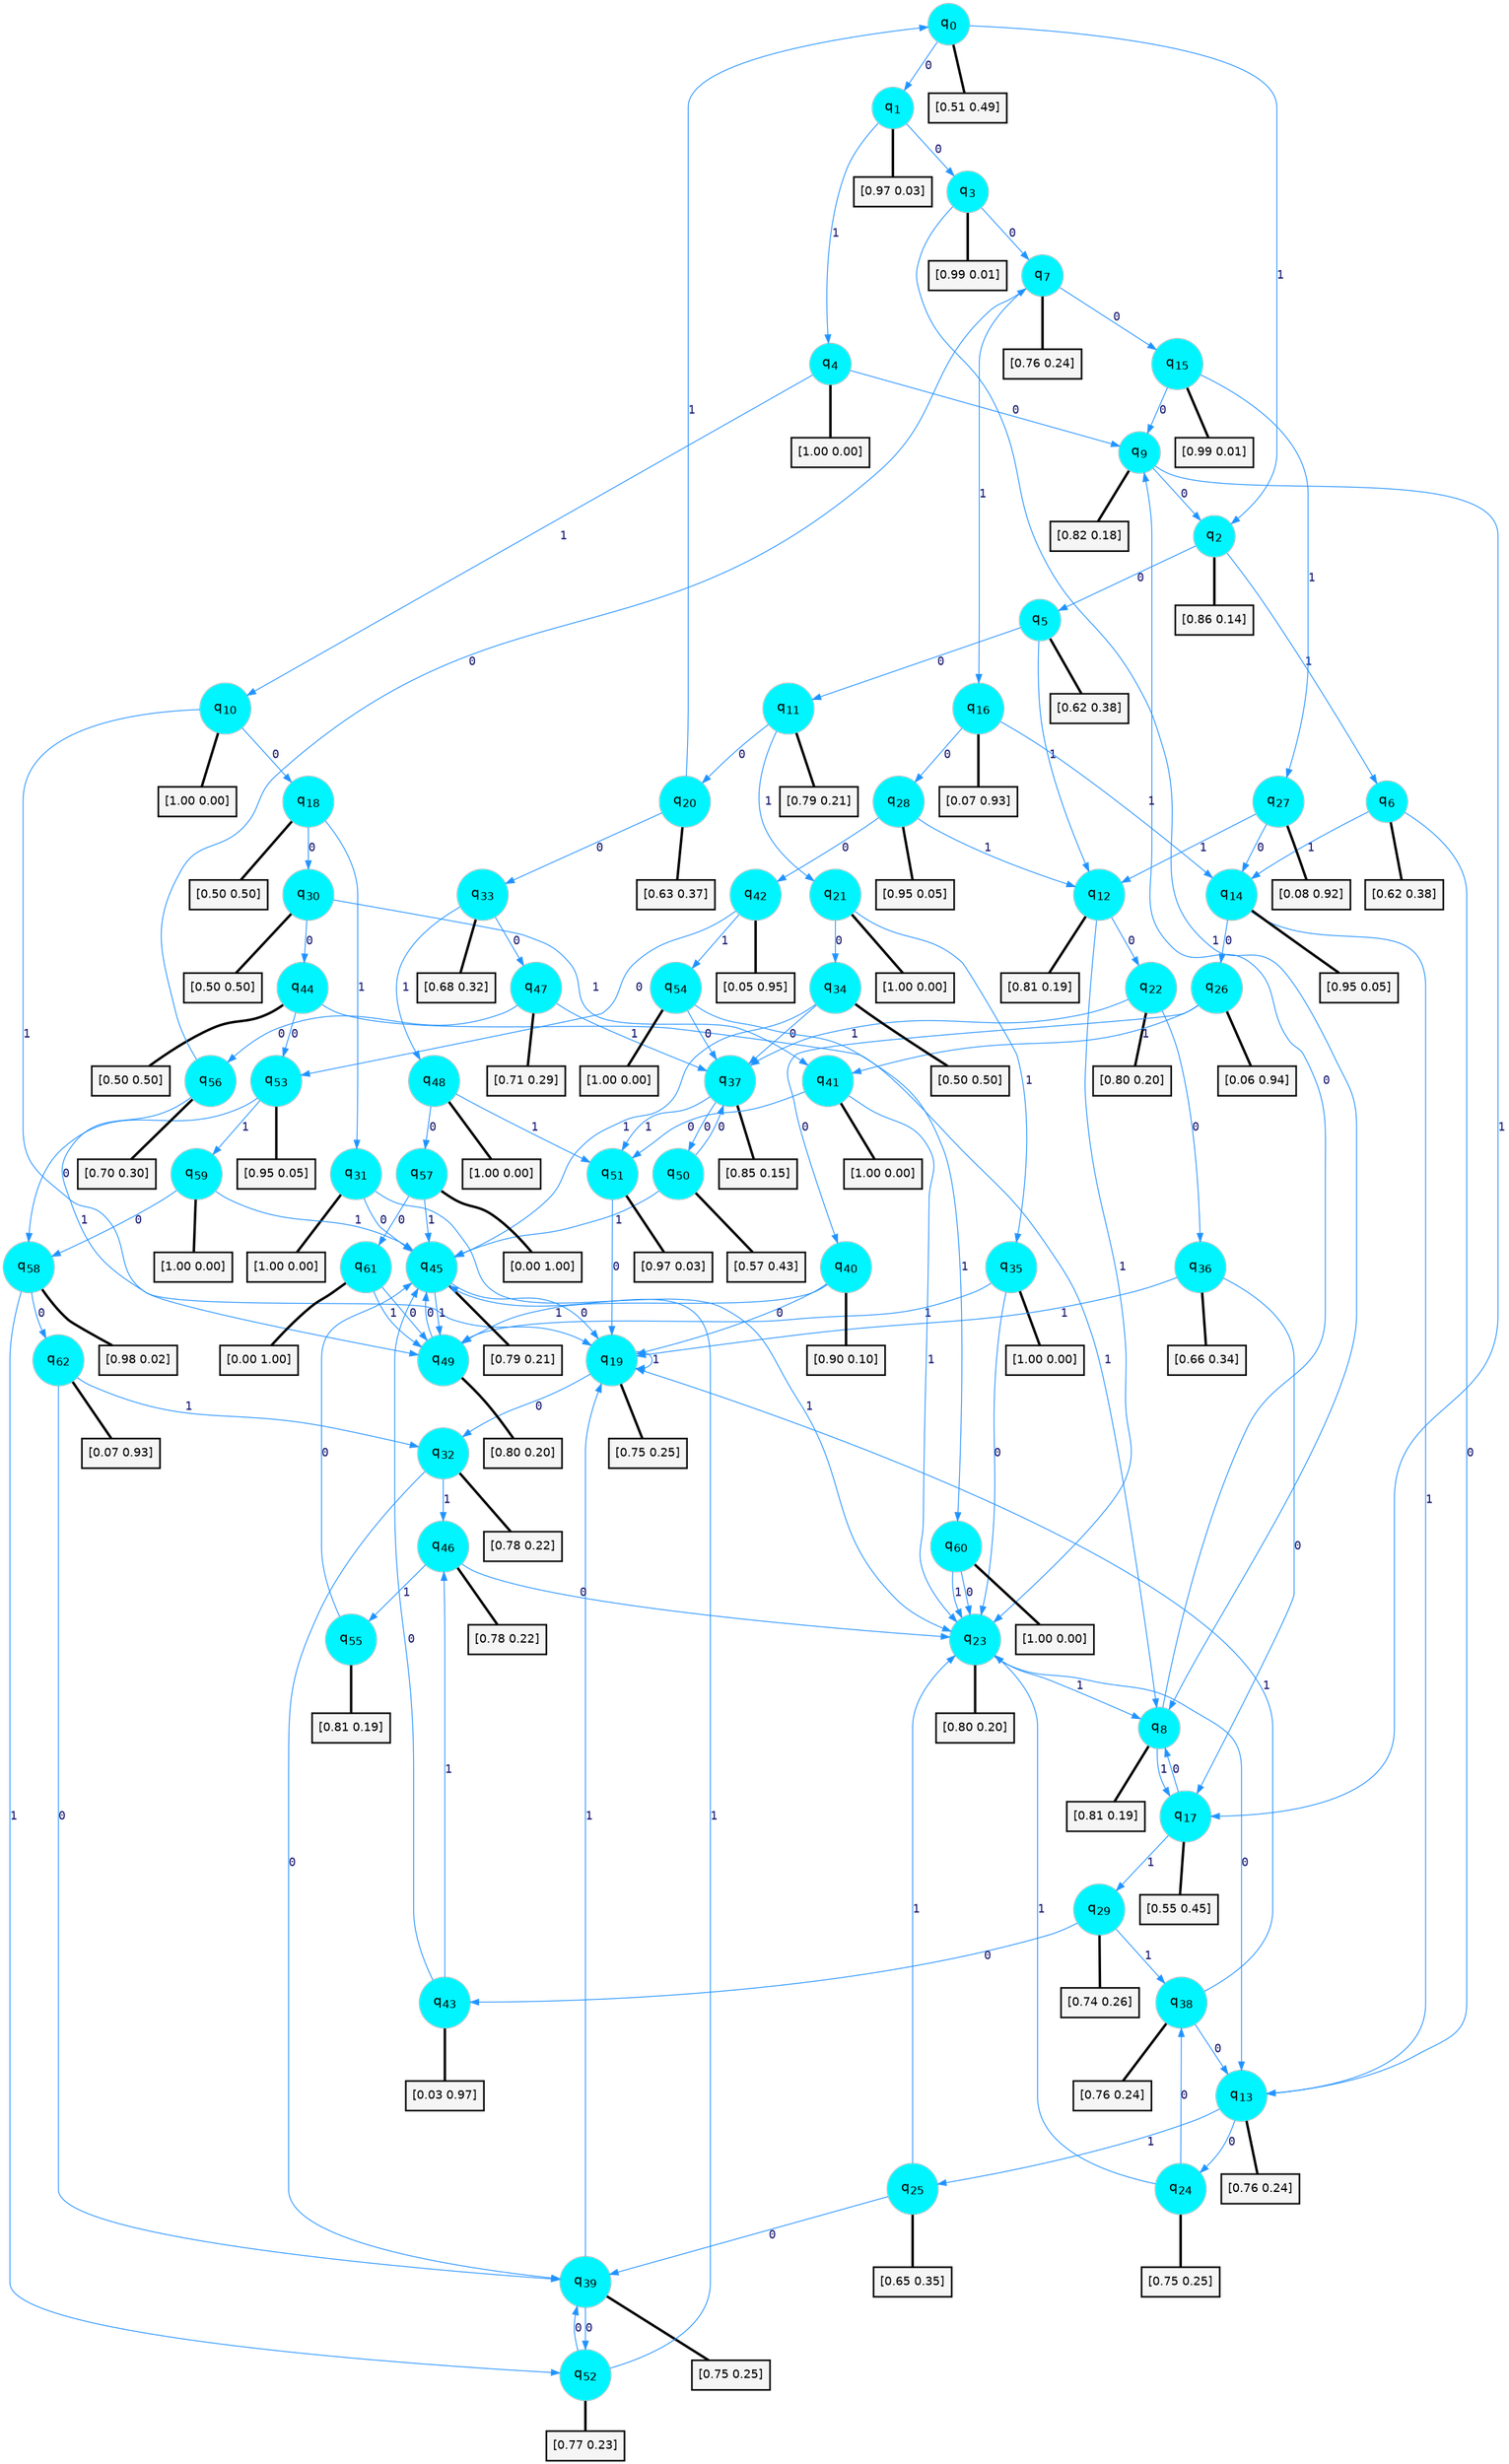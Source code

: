 digraph G {
graph [
bgcolor=transparent, dpi=300, rankdir=TD, size="40,25"];
node [
color=gray, fillcolor=turquoise1, fontcolor=black, fontname=Helvetica, fontsize=16, fontweight=bold, shape=circle, style=filled];
edge [
arrowsize=1, color=dodgerblue1, fontcolor=midnightblue, fontname=courier, fontweight=bold, penwidth=1, style=solid, weight=20];
0[label=<q<SUB>0</SUB>>];
1[label=<q<SUB>1</SUB>>];
2[label=<q<SUB>2</SUB>>];
3[label=<q<SUB>3</SUB>>];
4[label=<q<SUB>4</SUB>>];
5[label=<q<SUB>5</SUB>>];
6[label=<q<SUB>6</SUB>>];
7[label=<q<SUB>7</SUB>>];
8[label=<q<SUB>8</SUB>>];
9[label=<q<SUB>9</SUB>>];
10[label=<q<SUB>10</SUB>>];
11[label=<q<SUB>11</SUB>>];
12[label=<q<SUB>12</SUB>>];
13[label=<q<SUB>13</SUB>>];
14[label=<q<SUB>14</SUB>>];
15[label=<q<SUB>15</SUB>>];
16[label=<q<SUB>16</SUB>>];
17[label=<q<SUB>17</SUB>>];
18[label=<q<SUB>18</SUB>>];
19[label=<q<SUB>19</SUB>>];
20[label=<q<SUB>20</SUB>>];
21[label=<q<SUB>21</SUB>>];
22[label=<q<SUB>22</SUB>>];
23[label=<q<SUB>23</SUB>>];
24[label=<q<SUB>24</SUB>>];
25[label=<q<SUB>25</SUB>>];
26[label=<q<SUB>26</SUB>>];
27[label=<q<SUB>27</SUB>>];
28[label=<q<SUB>28</SUB>>];
29[label=<q<SUB>29</SUB>>];
30[label=<q<SUB>30</SUB>>];
31[label=<q<SUB>31</SUB>>];
32[label=<q<SUB>32</SUB>>];
33[label=<q<SUB>33</SUB>>];
34[label=<q<SUB>34</SUB>>];
35[label=<q<SUB>35</SUB>>];
36[label=<q<SUB>36</SUB>>];
37[label=<q<SUB>37</SUB>>];
38[label=<q<SUB>38</SUB>>];
39[label=<q<SUB>39</SUB>>];
40[label=<q<SUB>40</SUB>>];
41[label=<q<SUB>41</SUB>>];
42[label=<q<SUB>42</SUB>>];
43[label=<q<SUB>43</SUB>>];
44[label=<q<SUB>44</SUB>>];
45[label=<q<SUB>45</SUB>>];
46[label=<q<SUB>46</SUB>>];
47[label=<q<SUB>47</SUB>>];
48[label=<q<SUB>48</SUB>>];
49[label=<q<SUB>49</SUB>>];
50[label=<q<SUB>50</SUB>>];
51[label=<q<SUB>51</SUB>>];
52[label=<q<SUB>52</SUB>>];
53[label=<q<SUB>53</SUB>>];
54[label=<q<SUB>54</SUB>>];
55[label=<q<SUB>55</SUB>>];
56[label=<q<SUB>56</SUB>>];
57[label=<q<SUB>57</SUB>>];
58[label=<q<SUB>58</SUB>>];
59[label=<q<SUB>59</SUB>>];
60[label=<q<SUB>60</SUB>>];
61[label=<q<SUB>61</SUB>>];
62[label=<q<SUB>62</SUB>>];
63[label="[0.51 0.49]", shape=box,fontcolor=black, fontname=Helvetica, fontsize=14, penwidth=2, fillcolor=whitesmoke,color=black];
64[label="[0.97 0.03]", shape=box,fontcolor=black, fontname=Helvetica, fontsize=14, penwidth=2, fillcolor=whitesmoke,color=black];
65[label="[0.86 0.14]", shape=box,fontcolor=black, fontname=Helvetica, fontsize=14, penwidth=2, fillcolor=whitesmoke,color=black];
66[label="[0.99 0.01]", shape=box,fontcolor=black, fontname=Helvetica, fontsize=14, penwidth=2, fillcolor=whitesmoke,color=black];
67[label="[1.00 0.00]", shape=box,fontcolor=black, fontname=Helvetica, fontsize=14, penwidth=2, fillcolor=whitesmoke,color=black];
68[label="[0.62 0.38]", shape=box,fontcolor=black, fontname=Helvetica, fontsize=14, penwidth=2, fillcolor=whitesmoke,color=black];
69[label="[0.62 0.38]", shape=box,fontcolor=black, fontname=Helvetica, fontsize=14, penwidth=2, fillcolor=whitesmoke,color=black];
70[label="[0.76 0.24]", shape=box,fontcolor=black, fontname=Helvetica, fontsize=14, penwidth=2, fillcolor=whitesmoke,color=black];
71[label="[0.81 0.19]", shape=box,fontcolor=black, fontname=Helvetica, fontsize=14, penwidth=2, fillcolor=whitesmoke,color=black];
72[label="[0.82 0.18]", shape=box,fontcolor=black, fontname=Helvetica, fontsize=14, penwidth=2, fillcolor=whitesmoke,color=black];
73[label="[1.00 0.00]", shape=box,fontcolor=black, fontname=Helvetica, fontsize=14, penwidth=2, fillcolor=whitesmoke,color=black];
74[label="[0.79 0.21]", shape=box,fontcolor=black, fontname=Helvetica, fontsize=14, penwidth=2, fillcolor=whitesmoke,color=black];
75[label="[0.81 0.19]", shape=box,fontcolor=black, fontname=Helvetica, fontsize=14, penwidth=2, fillcolor=whitesmoke,color=black];
76[label="[0.76 0.24]", shape=box,fontcolor=black, fontname=Helvetica, fontsize=14, penwidth=2, fillcolor=whitesmoke,color=black];
77[label="[0.95 0.05]", shape=box,fontcolor=black, fontname=Helvetica, fontsize=14, penwidth=2, fillcolor=whitesmoke,color=black];
78[label="[0.99 0.01]", shape=box,fontcolor=black, fontname=Helvetica, fontsize=14, penwidth=2, fillcolor=whitesmoke,color=black];
79[label="[0.07 0.93]", shape=box,fontcolor=black, fontname=Helvetica, fontsize=14, penwidth=2, fillcolor=whitesmoke,color=black];
80[label="[0.55 0.45]", shape=box,fontcolor=black, fontname=Helvetica, fontsize=14, penwidth=2, fillcolor=whitesmoke,color=black];
81[label="[0.50 0.50]", shape=box,fontcolor=black, fontname=Helvetica, fontsize=14, penwidth=2, fillcolor=whitesmoke,color=black];
82[label="[0.75 0.25]", shape=box,fontcolor=black, fontname=Helvetica, fontsize=14, penwidth=2, fillcolor=whitesmoke,color=black];
83[label="[0.63 0.37]", shape=box,fontcolor=black, fontname=Helvetica, fontsize=14, penwidth=2, fillcolor=whitesmoke,color=black];
84[label="[1.00 0.00]", shape=box,fontcolor=black, fontname=Helvetica, fontsize=14, penwidth=2, fillcolor=whitesmoke,color=black];
85[label="[0.80 0.20]", shape=box,fontcolor=black, fontname=Helvetica, fontsize=14, penwidth=2, fillcolor=whitesmoke,color=black];
86[label="[0.80 0.20]", shape=box,fontcolor=black, fontname=Helvetica, fontsize=14, penwidth=2, fillcolor=whitesmoke,color=black];
87[label="[0.75 0.25]", shape=box,fontcolor=black, fontname=Helvetica, fontsize=14, penwidth=2, fillcolor=whitesmoke,color=black];
88[label="[0.65 0.35]", shape=box,fontcolor=black, fontname=Helvetica, fontsize=14, penwidth=2, fillcolor=whitesmoke,color=black];
89[label="[0.06 0.94]", shape=box,fontcolor=black, fontname=Helvetica, fontsize=14, penwidth=2, fillcolor=whitesmoke,color=black];
90[label="[0.08 0.92]", shape=box,fontcolor=black, fontname=Helvetica, fontsize=14, penwidth=2, fillcolor=whitesmoke,color=black];
91[label="[0.95 0.05]", shape=box,fontcolor=black, fontname=Helvetica, fontsize=14, penwidth=2, fillcolor=whitesmoke,color=black];
92[label="[0.74 0.26]", shape=box,fontcolor=black, fontname=Helvetica, fontsize=14, penwidth=2, fillcolor=whitesmoke,color=black];
93[label="[0.50 0.50]", shape=box,fontcolor=black, fontname=Helvetica, fontsize=14, penwidth=2, fillcolor=whitesmoke,color=black];
94[label="[1.00 0.00]", shape=box,fontcolor=black, fontname=Helvetica, fontsize=14, penwidth=2, fillcolor=whitesmoke,color=black];
95[label="[0.78 0.22]", shape=box,fontcolor=black, fontname=Helvetica, fontsize=14, penwidth=2, fillcolor=whitesmoke,color=black];
96[label="[0.68 0.32]", shape=box,fontcolor=black, fontname=Helvetica, fontsize=14, penwidth=2, fillcolor=whitesmoke,color=black];
97[label="[0.50 0.50]", shape=box,fontcolor=black, fontname=Helvetica, fontsize=14, penwidth=2, fillcolor=whitesmoke,color=black];
98[label="[1.00 0.00]", shape=box,fontcolor=black, fontname=Helvetica, fontsize=14, penwidth=2, fillcolor=whitesmoke,color=black];
99[label="[0.66 0.34]", shape=box,fontcolor=black, fontname=Helvetica, fontsize=14, penwidth=2, fillcolor=whitesmoke,color=black];
100[label="[0.85 0.15]", shape=box,fontcolor=black, fontname=Helvetica, fontsize=14, penwidth=2, fillcolor=whitesmoke,color=black];
101[label="[0.76 0.24]", shape=box,fontcolor=black, fontname=Helvetica, fontsize=14, penwidth=2, fillcolor=whitesmoke,color=black];
102[label="[0.75 0.25]", shape=box,fontcolor=black, fontname=Helvetica, fontsize=14, penwidth=2, fillcolor=whitesmoke,color=black];
103[label="[0.90 0.10]", shape=box,fontcolor=black, fontname=Helvetica, fontsize=14, penwidth=2, fillcolor=whitesmoke,color=black];
104[label="[1.00 0.00]", shape=box,fontcolor=black, fontname=Helvetica, fontsize=14, penwidth=2, fillcolor=whitesmoke,color=black];
105[label="[0.05 0.95]", shape=box,fontcolor=black, fontname=Helvetica, fontsize=14, penwidth=2, fillcolor=whitesmoke,color=black];
106[label="[0.03 0.97]", shape=box,fontcolor=black, fontname=Helvetica, fontsize=14, penwidth=2, fillcolor=whitesmoke,color=black];
107[label="[0.50 0.50]", shape=box,fontcolor=black, fontname=Helvetica, fontsize=14, penwidth=2, fillcolor=whitesmoke,color=black];
108[label="[0.79 0.21]", shape=box,fontcolor=black, fontname=Helvetica, fontsize=14, penwidth=2, fillcolor=whitesmoke,color=black];
109[label="[0.78 0.22]", shape=box,fontcolor=black, fontname=Helvetica, fontsize=14, penwidth=2, fillcolor=whitesmoke,color=black];
110[label="[0.71 0.29]", shape=box,fontcolor=black, fontname=Helvetica, fontsize=14, penwidth=2, fillcolor=whitesmoke,color=black];
111[label="[1.00 0.00]", shape=box,fontcolor=black, fontname=Helvetica, fontsize=14, penwidth=2, fillcolor=whitesmoke,color=black];
112[label="[0.80 0.20]", shape=box,fontcolor=black, fontname=Helvetica, fontsize=14, penwidth=2, fillcolor=whitesmoke,color=black];
113[label="[0.57 0.43]", shape=box,fontcolor=black, fontname=Helvetica, fontsize=14, penwidth=2, fillcolor=whitesmoke,color=black];
114[label="[0.97 0.03]", shape=box,fontcolor=black, fontname=Helvetica, fontsize=14, penwidth=2, fillcolor=whitesmoke,color=black];
115[label="[0.77 0.23]", shape=box,fontcolor=black, fontname=Helvetica, fontsize=14, penwidth=2, fillcolor=whitesmoke,color=black];
116[label="[0.95 0.05]", shape=box,fontcolor=black, fontname=Helvetica, fontsize=14, penwidth=2, fillcolor=whitesmoke,color=black];
117[label="[1.00 0.00]", shape=box,fontcolor=black, fontname=Helvetica, fontsize=14, penwidth=2, fillcolor=whitesmoke,color=black];
118[label="[0.81 0.19]", shape=box,fontcolor=black, fontname=Helvetica, fontsize=14, penwidth=2, fillcolor=whitesmoke,color=black];
119[label="[0.70 0.30]", shape=box,fontcolor=black, fontname=Helvetica, fontsize=14, penwidth=2, fillcolor=whitesmoke,color=black];
120[label="[0.00 1.00]", shape=box,fontcolor=black, fontname=Helvetica, fontsize=14, penwidth=2, fillcolor=whitesmoke,color=black];
121[label="[0.98 0.02]", shape=box,fontcolor=black, fontname=Helvetica, fontsize=14, penwidth=2, fillcolor=whitesmoke,color=black];
122[label="[1.00 0.00]", shape=box,fontcolor=black, fontname=Helvetica, fontsize=14, penwidth=2, fillcolor=whitesmoke,color=black];
123[label="[1.00 0.00]", shape=box,fontcolor=black, fontname=Helvetica, fontsize=14, penwidth=2, fillcolor=whitesmoke,color=black];
124[label="[0.00 1.00]", shape=box,fontcolor=black, fontname=Helvetica, fontsize=14, penwidth=2, fillcolor=whitesmoke,color=black];
125[label="[0.07 0.93]", shape=box,fontcolor=black, fontname=Helvetica, fontsize=14, penwidth=2, fillcolor=whitesmoke,color=black];
0->1 [label=0];
0->2 [label=1];
0->63 [arrowhead=none, penwidth=3,color=black];
1->3 [label=0];
1->4 [label=1];
1->64 [arrowhead=none, penwidth=3,color=black];
2->5 [label=0];
2->6 [label=1];
2->65 [arrowhead=none, penwidth=3,color=black];
3->7 [label=0];
3->8 [label=1];
3->66 [arrowhead=none, penwidth=3,color=black];
4->9 [label=0];
4->10 [label=1];
4->67 [arrowhead=none, penwidth=3,color=black];
5->11 [label=0];
5->12 [label=1];
5->68 [arrowhead=none, penwidth=3,color=black];
6->13 [label=0];
6->14 [label=1];
6->69 [arrowhead=none, penwidth=3,color=black];
7->15 [label=0];
7->16 [label=1];
7->70 [arrowhead=none, penwidth=3,color=black];
8->9 [label=0];
8->17 [label=1];
8->71 [arrowhead=none, penwidth=3,color=black];
9->2 [label=0];
9->17 [label=1];
9->72 [arrowhead=none, penwidth=3,color=black];
10->18 [label=0];
10->19 [label=1];
10->73 [arrowhead=none, penwidth=3,color=black];
11->20 [label=0];
11->21 [label=1];
11->74 [arrowhead=none, penwidth=3,color=black];
12->22 [label=0];
12->23 [label=1];
12->75 [arrowhead=none, penwidth=3,color=black];
13->24 [label=0];
13->25 [label=1];
13->76 [arrowhead=none, penwidth=3,color=black];
14->26 [label=0];
14->13 [label=1];
14->77 [arrowhead=none, penwidth=3,color=black];
15->9 [label=0];
15->27 [label=1];
15->78 [arrowhead=none, penwidth=3,color=black];
16->28 [label=0];
16->14 [label=1];
16->79 [arrowhead=none, penwidth=3,color=black];
17->8 [label=0];
17->29 [label=1];
17->80 [arrowhead=none, penwidth=3,color=black];
18->30 [label=0];
18->31 [label=1];
18->81 [arrowhead=none, penwidth=3,color=black];
19->32 [label=0];
19->19 [label=1];
19->82 [arrowhead=none, penwidth=3,color=black];
20->33 [label=0];
20->0 [label=1];
20->83 [arrowhead=none, penwidth=3,color=black];
21->34 [label=0];
21->35 [label=1];
21->84 [arrowhead=none, penwidth=3,color=black];
22->36 [label=0];
22->37 [label=1];
22->85 [arrowhead=none, penwidth=3,color=black];
23->13 [label=0];
23->8 [label=1];
23->86 [arrowhead=none, penwidth=3,color=black];
24->38 [label=0];
24->23 [label=1];
24->87 [arrowhead=none, penwidth=3,color=black];
25->39 [label=0];
25->23 [label=1];
25->88 [arrowhead=none, penwidth=3,color=black];
26->40 [label=0];
26->41 [label=1];
26->89 [arrowhead=none, penwidth=3,color=black];
27->14 [label=0];
27->12 [label=1];
27->90 [arrowhead=none, penwidth=3,color=black];
28->42 [label=0];
28->12 [label=1];
28->91 [arrowhead=none, penwidth=3,color=black];
29->43 [label=0];
29->38 [label=1];
29->92 [arrowhead=none, penwidth=3,color=black];
30->44 [label=0];
30->41 [label=1];
30->93 [arrowhead=none, penwidth=3,color=black];
31->45 [label=0];
31->23 [label=1];
31->94 [arrowhead=none, penwidth=3,color=black];
32->39 [label=0];
32->46 [label=1];
32->95 [arrowhead=none, penwidth=3,color=black];
33->47 [label=0];
33->48 [label=1];
33->96 [arrowhead=none, penwidth=3,color=black];
34->37 [label=0];
34->45 [label=1];
34->97 [arrowhead=none, penwidth=3,color=black];
35->23 [label=0];
35->49 [label=1];
35->98 [arrowhead=none, penwidth=3,color=black];
36->17 [label=0];
36->19 [label=1];
36->99 [arrowhead=none, penwidth=3,color=black];
37->50 [label=0];
37->51 [label=1];
37->100 [arrowhead=none, penwidth=3,color=black];
38->13 [label=0];
38->19 [label=1];
38->101 [arrowhead=none, penwidth=3,color=black];
39->52 [label=0];
39->19 [label=1];
39->102 [arrowhead=none, penwidth=3,color=black];
40->19 [label=0];
40->49 [label=1];
40->103 [arrowhead=none, penwidth=3,color=black];
41->51 [label=0];
41->23 [label=1];
41->104 [arrowhead=none, penwidth=3,color=black];
42->53 [label=0];
42->54 [label=1];
42->105 [arrowhead=none, penwidth=3,color=black];
43->45 [label=0];
43->46 [label=1];
43->106 [arrowhead=none, penwidth=3,color=black];
44->53 [label=0];
44->8 [label=1];
44->107 [arrowhead=none, penwidth=3,color=black];
45->19 [label=0];
45->49 [label=1];
45->108 [arrowhead=none, penwidth=3,color=black];
46->23 [label=0];
46->55 [label=1];
46->109 [arrowhead=none, penwidth=3,color=black];
47->56 [label=0];
47->37 [label=1];
47->110 [arrowhead=none, penwidth=3,color=black];
48->57 [label=0];
48->51 [label=1];
48->111 [arrowhead=none, penwidth=3,color=black];
49->45 [label=0];
49->112 [arrowhead=none, penwidth=3,color=black];
50->37 [label=0];
50->45 [label=1];
50->113 [arrowhead=none, penwidth=3,color=black];
51->19 [label=0];
51->114 [arrowhead=none, penwidth=3,color=black];
52->39 [label=0];
52->45 [label=1];
52->115 [arrowhead=none, penwidth=3,color=black];
53->58 [label=0];
53->59 [label=1];
53->116 [arrowhead=none, penwidth=3,color=black];
54->37 [label=0];
54->60 [label=1];
54->117 [arrowhead=none, penwidth=3,color=black];
55->45 [label=0];
55->118 [arrowhead=none, penwidth=3,color=black];
56->7 [label=0];
56->49 [label=1];
56->119 [arrowhead=none, penwidth=3,color=black];
57->61 [label=0];
57->45 [label=1];
57->120 [arrowhead=none, penwidth=3,color=black];
58->62 [label=0];
58->52 [label=1];
58->121 [arrowhead=none, penwidth=3,color=black];
59->58 [label=0];
59->45 [label=1];
59->122 [arrowhead=none, penwidth=3,color=black];
60->23 [label=0];
60->23 [label=1];
60->123 [arrowhead=none, penwidth=3,color=black];
61->49 [label=0];
61->49 [label=1];
61->124 [arrowhead=none, penwidth=3,color=black];
62->39 [label=0];
62->32 [label=1];
62->125 [arrowhead=none, penwidth=3,color=black];
}

